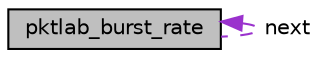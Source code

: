 digraph "pktlab_burst_rate"
{
 // LATEX_PDF_SIZE
  edge [fontname="Helvetica",fontsize="10",labelfontname="Helvetica",labelfontsize="10"];
  node [fontname="Helvetica",fontsize="10",shape=record];
  Node1 [label="pktlab_burst_rate",height=0.2,width=0.4,color="black", fillcolor="grey75", style="filled", fontcolor="black",tooltip="Structure for storing pktlab burst rate information."];
  Node1 -> Node1 [dir="back",color="darkorchid3",fontsize="10",style="dashed",label=" next" ,fontname="Helvetica"];
}
